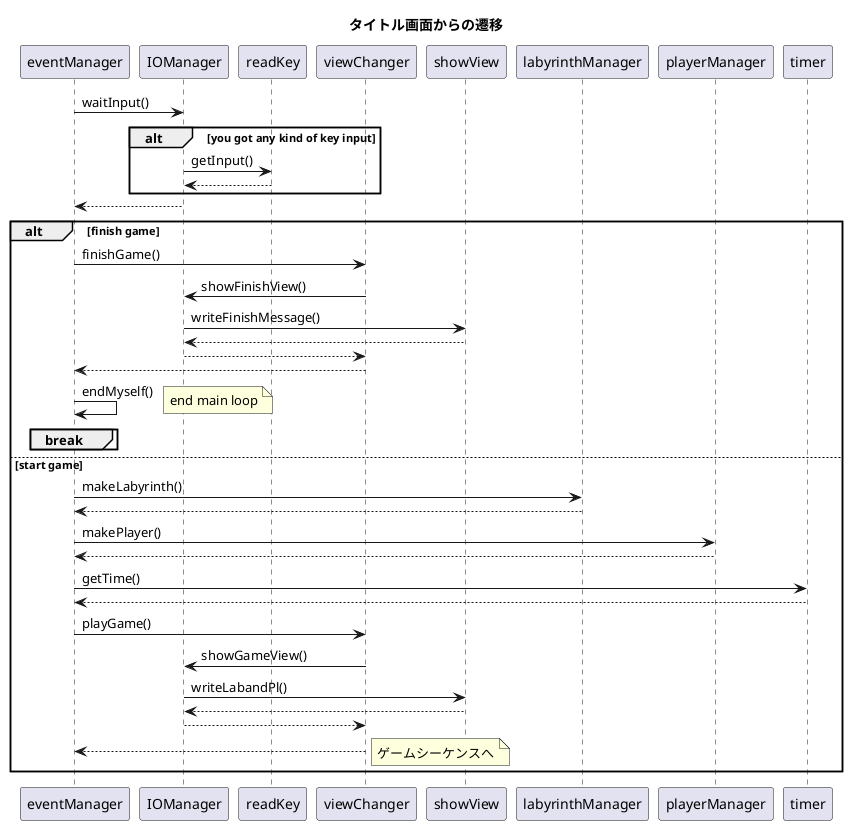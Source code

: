 @startuml

title タイトル画面からの遷移

eventManager -> IOManager : waitInput()
    alt you got any kind of key input
        IOManager -> readKey : getInput()
        readKey --> IOManager
    end
IOManager --> eventManager

alt finish game
    eventManager -> viewChanger : finishGame()
        viewChanger -> IOManager : showFinishView()
            IOManager -> showView : writeFinishMessage()
            showView --> IOManager
        IOManager --> viewChanger
    viewChanger --> eventManager
    eventManager -> eventManager : endMyself()
    break
        note right
            end main loop
        end note
    end

else start game
    eventManager -> labyrinthManager : makeLabyrinth()
    labyrinthManager --> eventManager
    
    eventManager -> playerManager : makePlayer()
    playerManager -->eventManager

    eventManager -> timer : getTime()
    timer --> eventManager

    eventManager -> viewChanger : playGame()
        viewChanger -> IOManager : showGameView()
            IOManager -> showView : writeLabandPl()
            showView --> IOManager
        IOManager --> viewChanger
    viewChanger --> eventManager

    note right
        ゲームシーケンスへ
    end note

end


@enduml